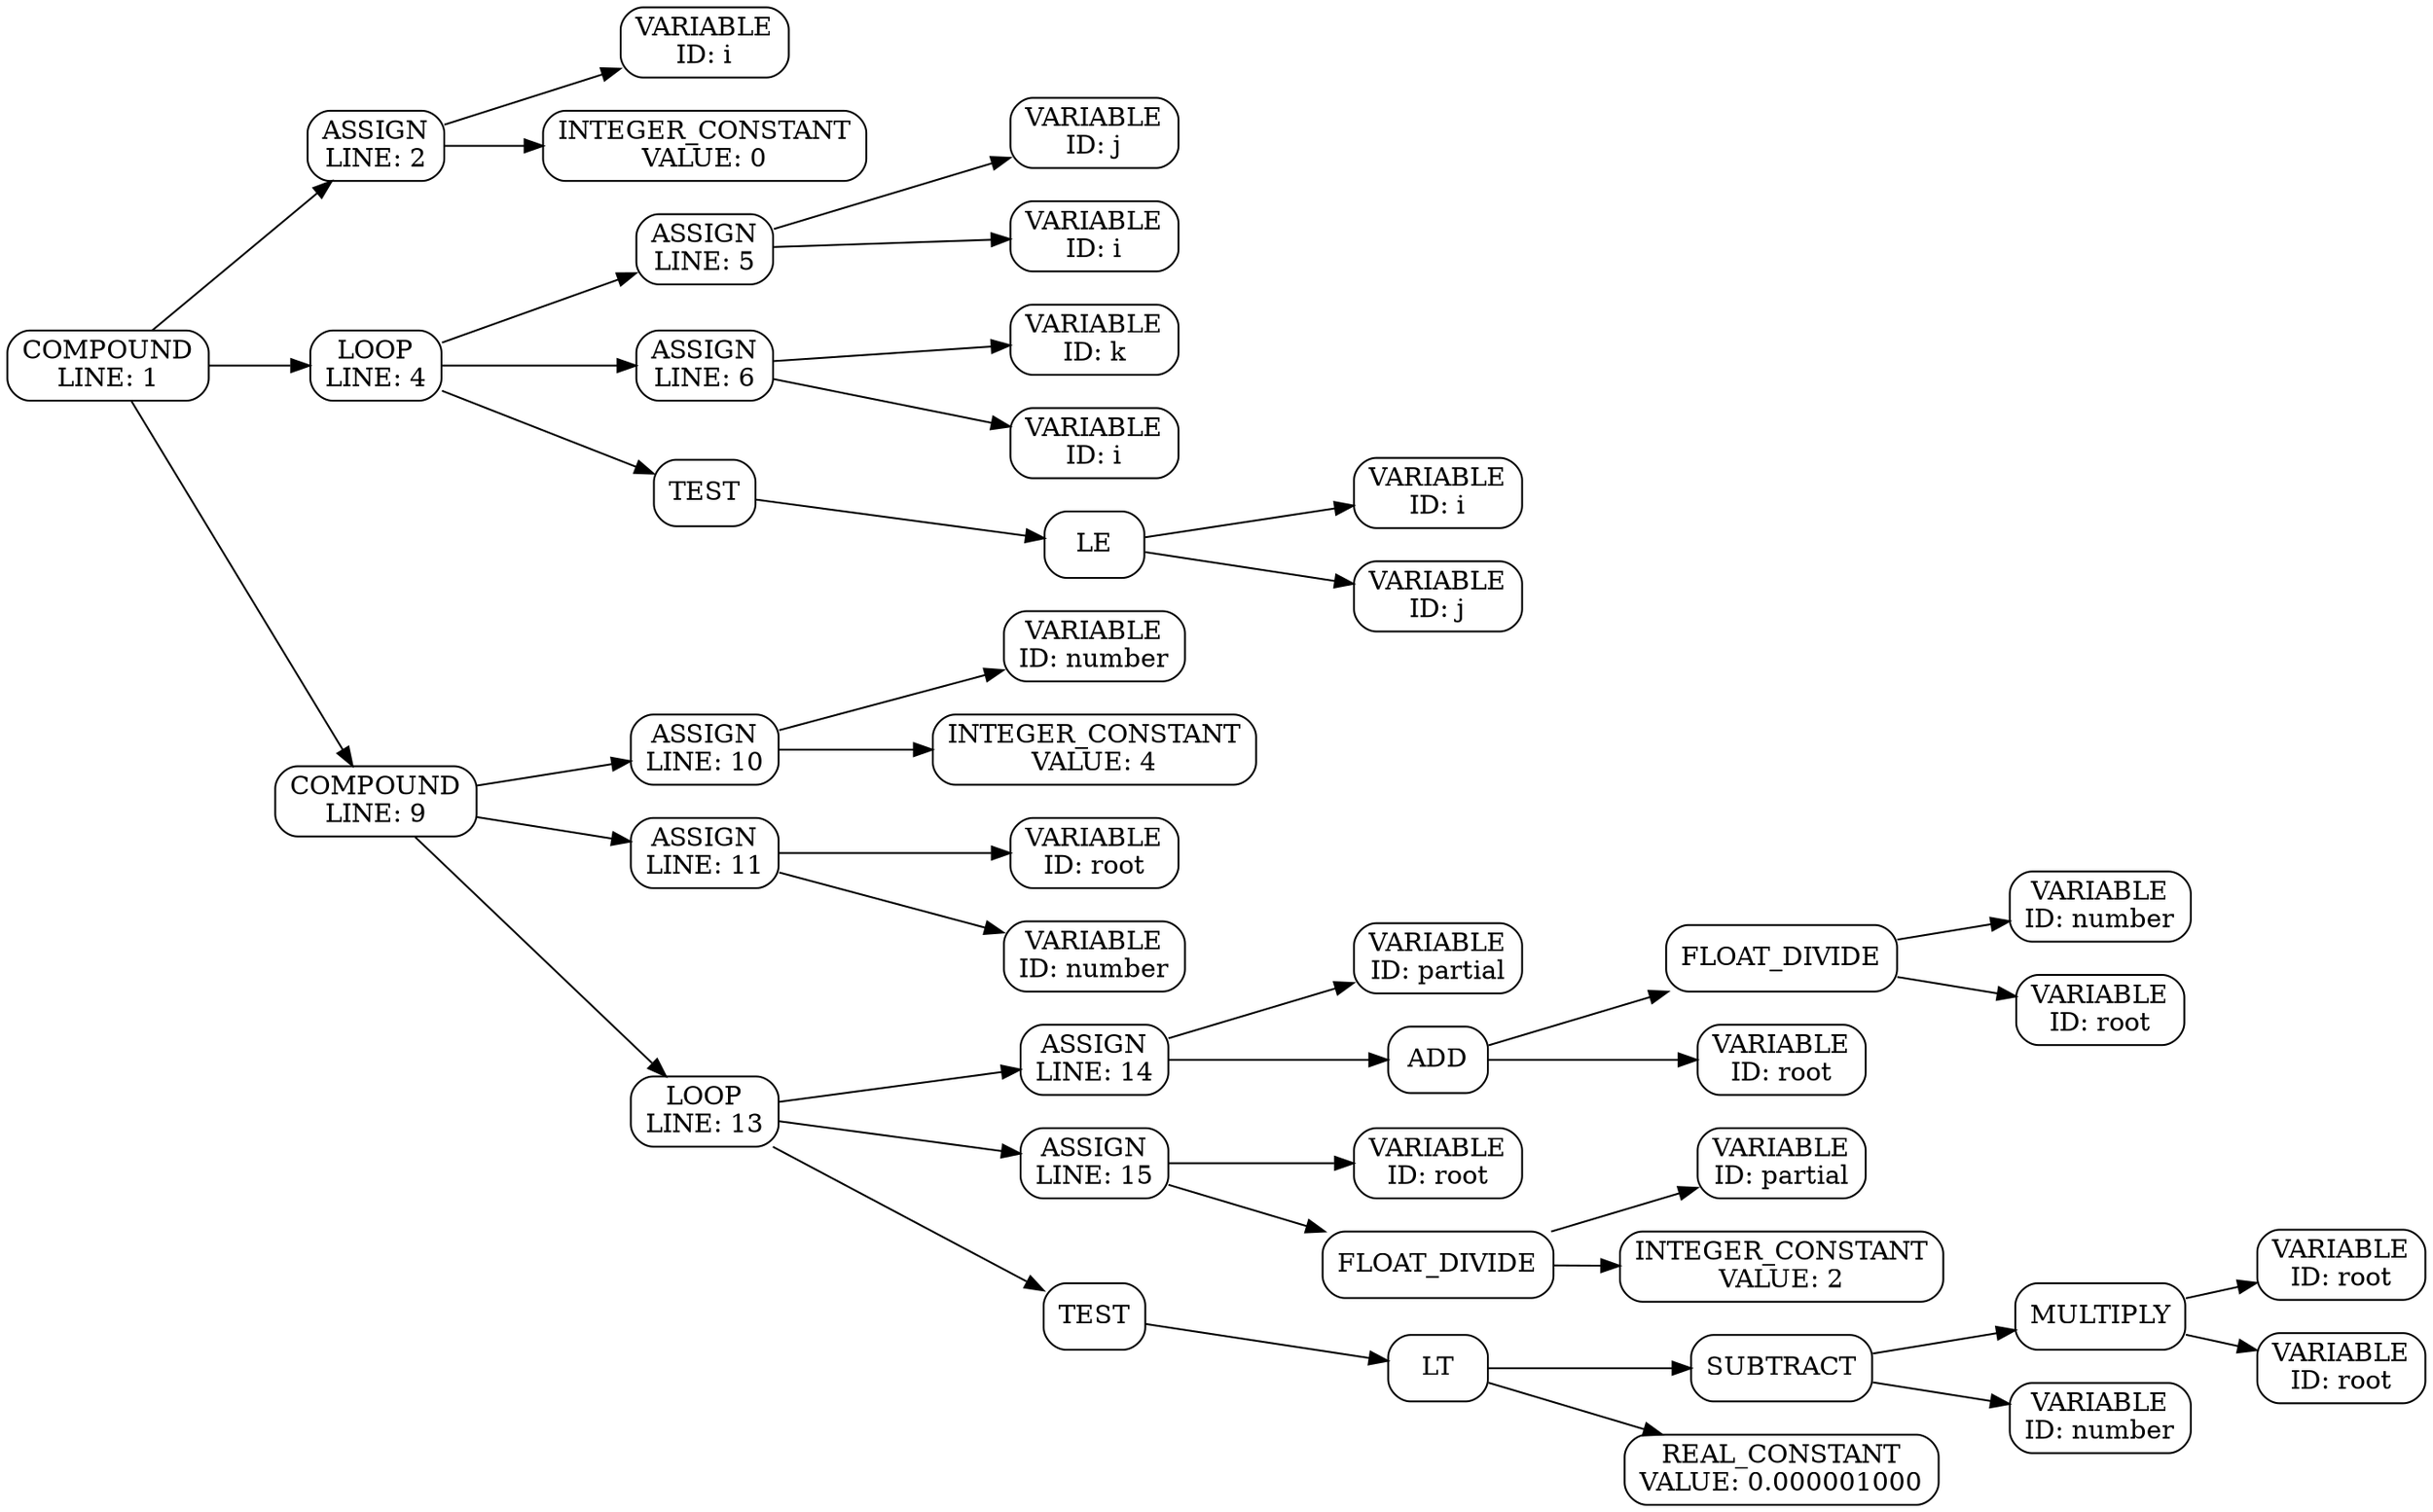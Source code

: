 digraph "parse tree"
{
  rankdir="LR"
  {
    node [shape=box, style="rounded"]
    node0 [label = "COMPOUND\nLINE: 1"]
    node1 [label = "ASSIGN\nLINE: 2"]
    node2 [label = "VARIABLE\nID: i"]
    node3 [label = "INTEGER_CONSTANT\nVALUE: 0"]
    node4 [label = "LOOP\nLINE: 4"]
    node5 [label = "ASSIGN\nLINE: 5"]
    node6 [label = "VARIABLE\nID: j"]
    node7 [label = "VARIABLE\nID: i"]
    node8 [label = "ASSIGN\nLINE: 6"]
    node9 [label = "VARIABLE\nID: k"]
    node10 [label = "VARIABLE\nID: i"]
    node11 [label = "TEST"]
    node12 [label = "LE"]
    node13 [label = "VARIABLE\nID: i"]
    node14 [label = "VARIABLE\nID: j"]
    node15 [label = "COMPOUND\nLINE: 9"]
    node16 [label = "ASSIGN\nLINE: 10"]
    node17 [label = "VARIABLE\nID: number"]
    node18 [label = "INTEGER_CONSTANT\nVALUE: 4"]
    node19 [label = "ASSIGN\nLINE: 11"]
    node20 [label = "VARIABLE\nID: root"]
    node21 [label = "VARIABLE\nID: number"]
    node22 [label = "LOOP\nLINE: 13"]
    node23 [label = "ASSIGN\nLINE: 14"]
    node24 [label = "VARIABLE\nID: partial"]
    node25 [label = "ADD"]
    node26 [label = "FLOAT_DIVIDE"]
    node27 [label = "VARIABLE\nID: number"]
    node28 [label = "VARIABLE\nID: root"]
    node29 [label = "VARIABLE\nID: root"]
    node30 [label = "ASSIGN\nLINE: 15"]
    node31 [label = "VARIABLE\nID: root"]
    node32 [label = "FLOAT_DIVIDE"]
    node33 [label = "VARIABLE\nID: partial"]
    node34 [label = "INTEGER_CONSTANT\nVALUE: 2"]
    node35 [label = "TEST"]
    node36 [label = "LT"]
    node37 [label = "SUBTRACT"]
    node38 [label = "MULTIPLY"]
    node39 [label = "VARIABLE\nID: root"]
    node40 [label = "VARIABLE\nID: root"]
    node41 [label = "VARIABLE\nID: number"]
    node42 [label = "REAL_CONSTANT\nVALUE: 0.000001000"]
  }
  node1 -> { node2 node3 }
  node5 -> { node6 node7 }
  node8 -> { node9 node10 }
  node12 -> { node13 node14 }
  node11 -> { node12 }
  node4 -> { node5 node8 node11 }
  node16 -> { node17 node18 }
  node19 -> { node20 node21 }
  node26 -> { node27 node28 }
  node25 -> { node26 node29 }
  node23 -> { node24 node25 }
  node32 -> { node33 node34 }
  node30 -> { node31 node32 }
  node38 -> { node39 node40 }
  node37 -> { node38 node41 }
  node36 -> { node37 node42 }
  node35 -> { node36 }
  node22 -> { node23 node30 node35 }
  node15 -> { node16 node19 node22 }
  node0 -> { node1 node4 node15 }
}